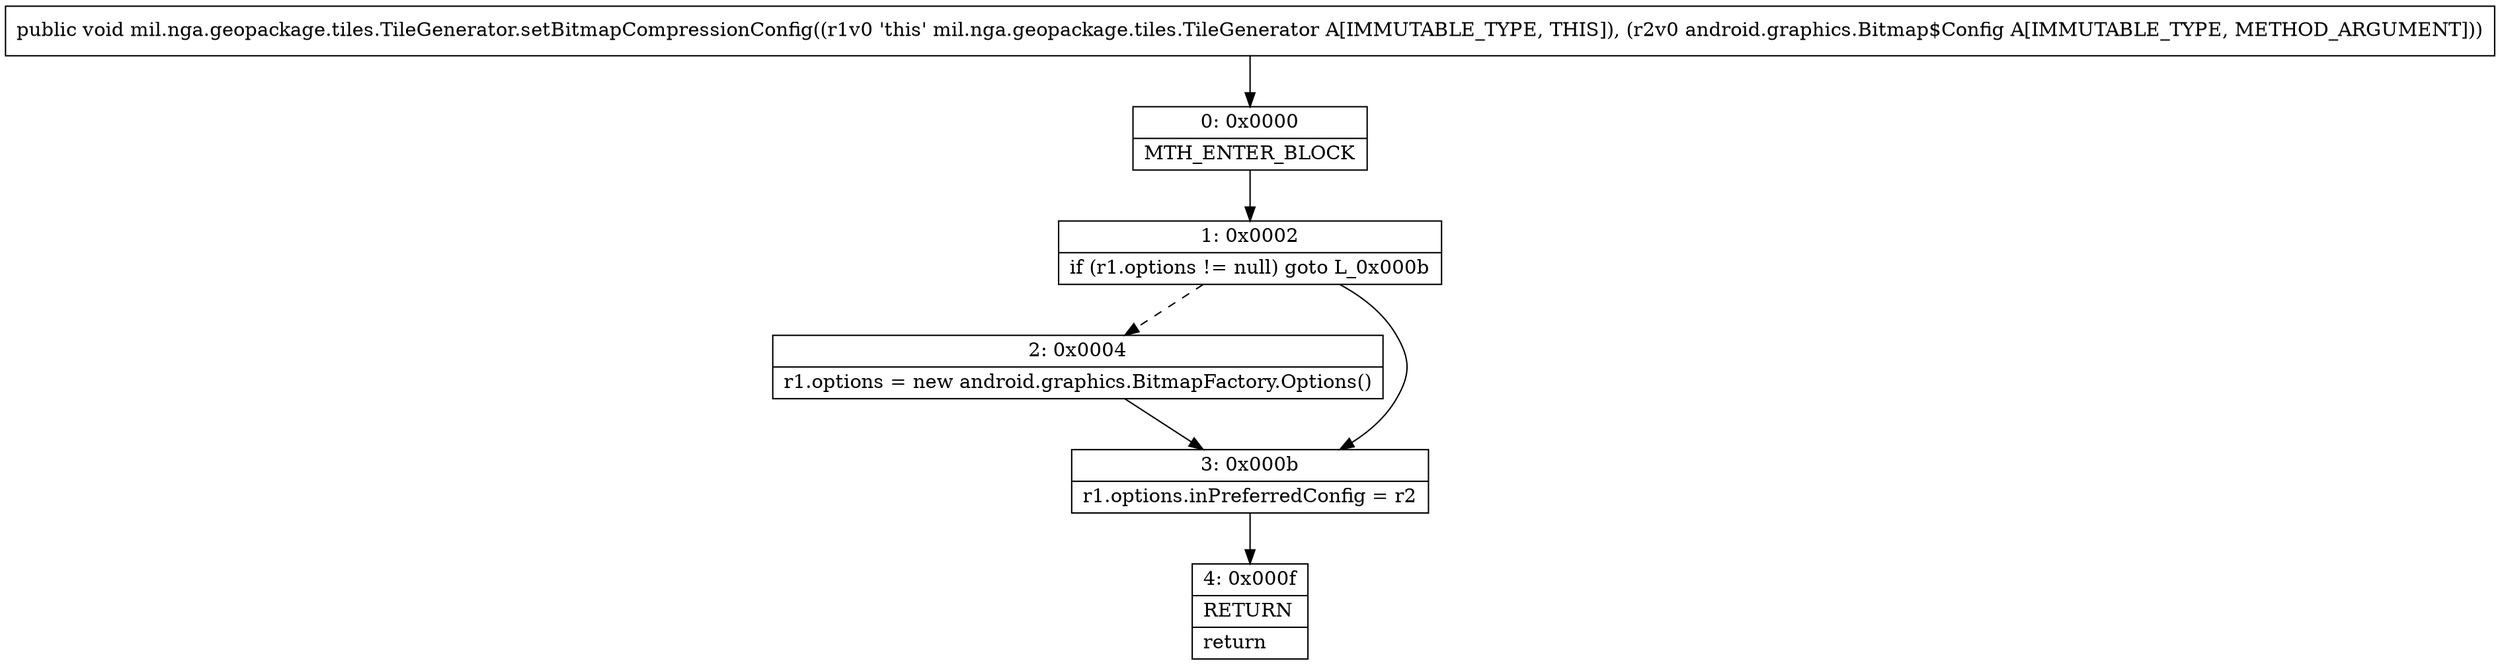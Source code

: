 digraph "CFG formil.nga.geopackage.tiles.TileGenerator.setBitmapCompressionConfig(Landroid\/graphics\/Bitmap$Config;)V" {
Node_0 [shape=record,label="{0\:\ 0x0000|MTH_ENTER_BLOCK\l}"];
Node_1 [shape=record,label="{1\:\ 0x0002|if (r1.options != null) goto L_0x000b\l}"];
Node_2 [shape=record,label="{2\:\ 0x0004|r1.options = new android.graphics.BitmapFactory.Options()\l}"];
Node_3 [shape=record,label="{3\:\ 0x000b|r1.options.inPreferredConfig = r2\l}"];
Node_4 [shape=record,label="{4\:\ 0x000f|RETURN\l|return\l}"];
MethodNode[shape=record,label="{public void mil.nga.geopackage.tiles.TileGenerator.setBitmapCompressionConfig((r1v0 'this' mil.nga.geopackage.tiles.TileGenerator A[IMMUTABLE_TYPE, THIS]), (r2v0 android.graphics.Bitmap$Config A[IMMUTABLE_TYPE, METHOD_ARGUMENT])) }"];
MethodNode -> Node_0;
Node_0 -> Node_1;
Node_1 -> Node_2[style=dashed];
Node_1 -> Node_3;
Node_2 -> Node_3;
Node_3 -> Node_4;
}

